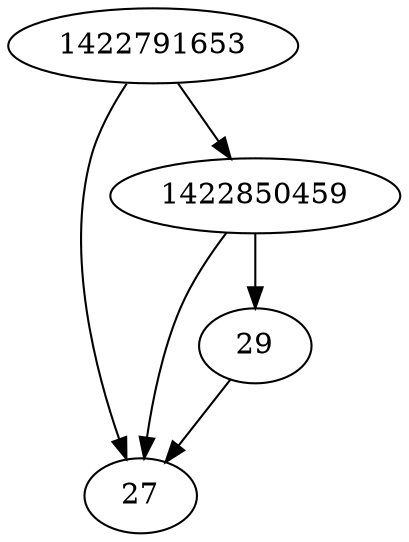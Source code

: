 strict digraph  {
1422791653;
27;
1422850459;
29;
1422791653 -> 27;
1422791653 -> 1422850459;
1422850459 -> 27;
1422850459 -> 29;
29 -> 27;
}
